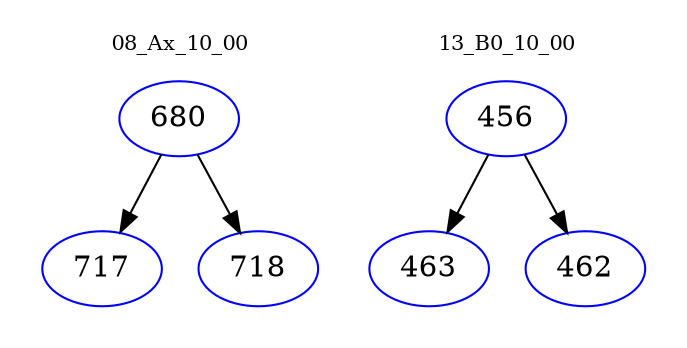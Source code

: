 digraph{
subgraph cluster_0 {
color = white
label = "08_Ax_10_00";
fontsize=10;
T0_680 [label="680", color="blue"]
T0_680 -> T0_717 [color="black"]
T0_717 [label="717", color="blue"]
T0_680 -> T0_718 [color="black"]
T0_718 [label="718", color="blue"]
}
subgraph cluster_1 {
color = white
label = "13_B0_10_00";
fontsize=10;
T1_456 [label="456", color="blue"]
T1_456 -> T1_463 [color="black"]
T1_463 [label="463", color="blue"]
T1_456 -> T1_462 [color="black"]
T1_462 [label="462", color="blue"]
}
}
